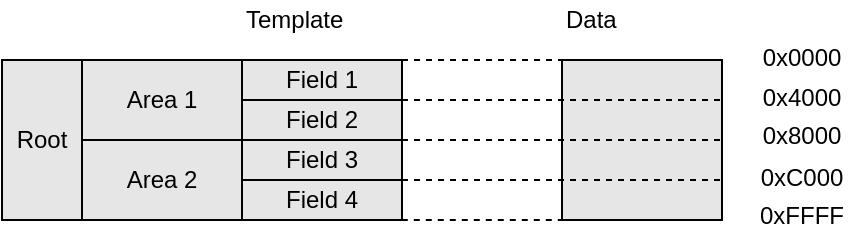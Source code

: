 <mxfile pages="1" version="11.2.8" type="device"><diagram id="jOVCPqw9aDSmjEXMUMHj" name="Page-1"><mxGraphModel dx="1675" dy="506" grid="1" gridSize="10" guides="1" tooltips="1" connect="1" arrows="1" fold="1" page="1" pageScale="1" pageWidth="850" pageHeight="1100" math="0" shadow="0"><root><mxCell id="0"/><mxCell id="1" parent="0"/><mxCell id="-hmTwT3hgCGaioEBdIbN-2" value="Template" style="text;html=1;strokeColor=none;fillColor=none;align=left;verticalAlign=middle;whiteSpace=wrap;rounded=0;" parent="1" vertex="1"><mxGeometry x="40" y="50" width="80" height="20" as="geometry"/></mxCell><mxCell id="-hmTwT3hgCGaioEBdIbN-3" value="" style="rounded=0;whiteSpace=wrap;html=1;fillColor=#E6E6E6;" parent="1" vertex="1"><mxGeometry x="200" y="80" width="80" height="80" as="geometry"/></mxCell><mxCell id="-hmTwT3hgCGaioEBdIbN-4" value="Data" style="text;html=1;strokeColor=none;fillColor=none;align=left;verticalAlign=middle;whiteSpace=wrap;rounded=0;" parent="1" vertex="1"><mxGeometry x="200" y="50" width="80" height="20" as="geometry"/></mxCell><mxCell id="-hmTwT3hgCGaioEBdIbN-6" value="0x0000" style="text;html=1;strokeColor=none;fillColor=none;align=center;verticalAlign=middle;whiteSpace=wrap;rounded=0;" parent="1" vertex="1"><mxGeometry x="290" y="69" width="60" height="20" as="geometry"/></mxCell><mxCell id="-hmTwT3hgCGaioEBdIbN-7" value="0xFFFF" style="text;html=1;strokeColor=none;fillColor=none;align=center;verticalAlign=middle;whiteSpace=wrap;rounded=0;" parent="1" vertex="1"><mxGeometry x="290" y="148" width="60" height="20" as="geometry"/></mxCell><mxCell id="-hmTwT3hgCGaioEBdIbN-8" value="Area 1" style="rounded=0;whiteSpace=wrap;html=1;fillColor=#E6E6E6;" parent="1" vertex="1"><mxGeometry x="-40" y="80" width="80" height="40" as="geometry"/></mxCell><mxCell id="-hmTwT3hgCGaioEBdIbN-13" value="" style="endArrow=none;html=1;dashed=1;entryX=1;entryY=0.5;entryDx=0;entryDy=0;" parent="1" target="-hmTwT3hgCGaioEBdIbN-3" edge="1"><mxGeometry width="50" height="50" relative="1" as="geometry"><mxPoint x="120" y="120" as="sourcePoint"/><mxPoint x="150" y="120" as="targetPoint"/></mxGeometry></mxCell><mxCell id="-hmTwT3hgCGaioEBdIbN-14" value="" style="endArrow=none;html=1;dashed=1;" parent="1" edge="1"><mxGeometry width="50" height="50" relative="1" as="geometry"><mxPoint x="120" y="80" as="sourcePoint"/><mxPoint x="200" y="80" as="targetPoint"/></mxGeometry></mxCell><mxCell id="-hmTwT3hgCGaioEBdIbN-15" value="0x8000" style="text;html=1;strokeColor=none;fillColor=none;align=center;verticalAlign=middle;whiteSpace=wrap;rounded=0;" parent="1" vertex="1"><mxGeometry x="290" y="108" width="60" height="20" as="geometry"/></mxCell><mxCell id="-hmTwT3hgCGaioEBdIbN-16" value="Area 2" style="rounded=0;whiteSpace=wrap;html=1;fillColor=#E6E6E6;" parent="1" vertex="1"><mxGeometry x="-40" y="120" width="80" height="40" as="geometry"/></mxCell><mxCell id="-hmTwT3hgCGaioEBdIbN-17" value="" style="endArrow=none;html=1;dashed=1;exitX=1.005;exitY=1.001;exitDx=0;exitDy=0;exitPerimeter=0;" parent="1" edge="1"><mxGeometry width="50" height="50" relative="1" as="geometry"><mxPoint x="119.9" y="160.04" as="sourcePoint"/><mxPoint x="200" y="160" as="targetPoint"/></mxGeometry></mxCell><mxCell id="gXEzJMBESzv-sS3oPBxf-1" value="Field 1" style="rounded=0;whiteSpace=wrap;html=1;fillColor=#E6E6E6;" vertex="1" parent="1"><mxGeometry x="40" y="80" width="80" height="20" as="geometry"/></mxCell><mxCell id="gXEzJMBESzv-sS3oPBxf-2" value="Field 2" style="rounded=0;whiteSpace=wrap;html=1;fillColor=#E6E6E6;" vertex="1" parent="1"><mxGeometry x="40" y="100" width="80" height="20" as="geometry"/></mxCell><mxCell id="gXEzJMBESzv-sS3oPBxf-3" value="Field 3" style="rounded=0;whiteSpace=wrap;html=1;fillColor=#E6E6E6;" vertex="1" parent="1"><mxGeometry x="40" y="120" width="80" height="20" as="geometry"/></mxCell><mxCell id="gXEzJMBESzv-sS3oPBxf-4" value="Field 4" style="rounded=0;whiteSpace=wrap;html=1;fillColor=#E6E6E6;" vertex="1" parent="1"><mxGeometry x="40" y="140" width="80" height="20" as="geometry"/></mxCell><mxCell id="gXEzJMBESzv-sS3oPBxf-5" value="Root" style="rounded=0;whiteSpace=wrap;html=1;fillColor=#E6E6E6;" vertex="1" parent="1"><mxGeometry x="-80" y="80" width="40" height="80" as="geometry"/></mxCell><mxCell id="gXEzJMBESzv-sS3oPBxf-6" value="" style="endArrow=none;html=1;dashed=1;entryX=1;entryY=0.5;entryDx=0;entryDy=0;" edge="1" parent="1"><mxGeometry width="50" height="50" relative="1" as="geometry"><mxPoint x="120" y="100" as="sourcePoint"/><mxPoint x="280" y="100" as="targetPoint"/></mxGeometry></mxCell><mxCell id="gXEzJMBESzv-sS3oPBxf-7" value="" style="endArrow=none;html=1;dashed=1;entryX=1;entryY=0.5;entryDx=0;entryDy=0;" edge="1" parent="1"><mxGeometry width="50" height="50" relative="1" as="geometry"><mxPoint x="120" y="140" as="sourcePoint"/><mxPoint x="280" y="140" as="targetPoint"/></mxGeometry></mxCell><mxCell id="gXEzJMBESzv-sS3oPBxf-8" value="0x4000" style="text;html=1;strokeColor=none;fillColor=none;align=center;verticalAlign=middle;whiteSpace=wrap;rounded=0;" vertex="1" parent="1"><mxGeometry x="290" y="89" width="60" height="20" as="geometry"/></mxCell><mxCell id="gXEzJMBESzv-sS3oPBxf-9" value="0xC000" style="text;html=1;strokeColor=none;fillColor=none;align=center;verticalAlign=middle;whiteSpace=wrap;rounded=0;" vertex="1" parent="1"><mxGeometry x="290" y="129" width="60" height="20" as="geometry"/></mxCell></root></mxGraphModel></diagram></mxfile>
